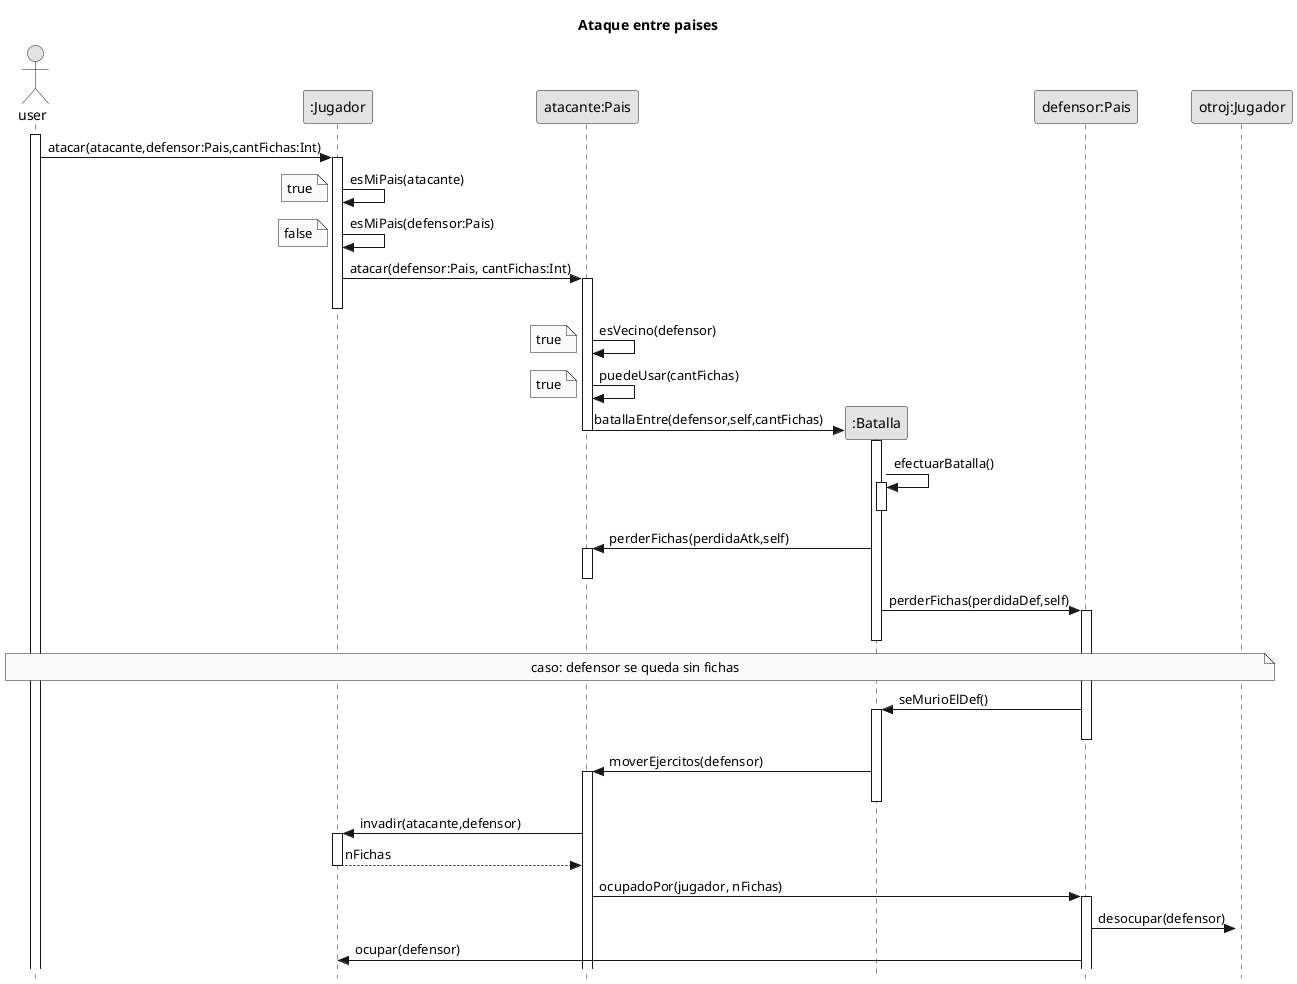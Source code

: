 @startuml
skinparam style strictuml
skinparam classAttributeIconSize 0
skinparam monochrome true

title **Ataque entre paises**

actor user
participant jugador as ":Jugador"
participant atk as "atacante:Pais"
participant batalla as ":Batalla"
participant def as "defensor:Pais"
participant defJ as "otroj:Jugador"

user ++
user -> jugador ++: atacar(atacante,defensor:Pais,cantFichas:Int)

jugador -> jugador : esMiPais(atacante)
note left
	true
end note

jugador -> jugador : esMiPais(defensor:Pais)
note left
	false
end note

jugador -> atk ++: atacar(defensor:Pais, cantFichas:Int)
jugador --

atk -> atk : esVecino(defensor)
note left
	true
end note

atk -> atk: puedeUsar(cantFichas)
note left
	true
end note

atk -> batalla **: batallaEntre(defensor,self,cantFichas)
batalla ++
atk --
batalla -> batalla ++: efectuarBatalla()
batalla --
atk <- batalla ++: perderFichas(perdidaAtk,self)
atk -- 
batalla -> def ++: perderFichas(perdidaDef,self)
batalla --
note over user,defJ
	caso: defensor se queda sin fichas
end note


defJ--

batalla <- def ++ : seMurioElDef()
def --
atk <- batalla ++ : moverEjercitos(defensor)
batalla --

jugador <- atk ++: invadir(atacante,defensor)
jugador --> atk -- : nFichas

atk -> def ++: ocupadoPor(jugador, nFichas)
def -> defJ ++: desocupar(defensor)
def -> jugador: ocupar(defensor)



@enduml